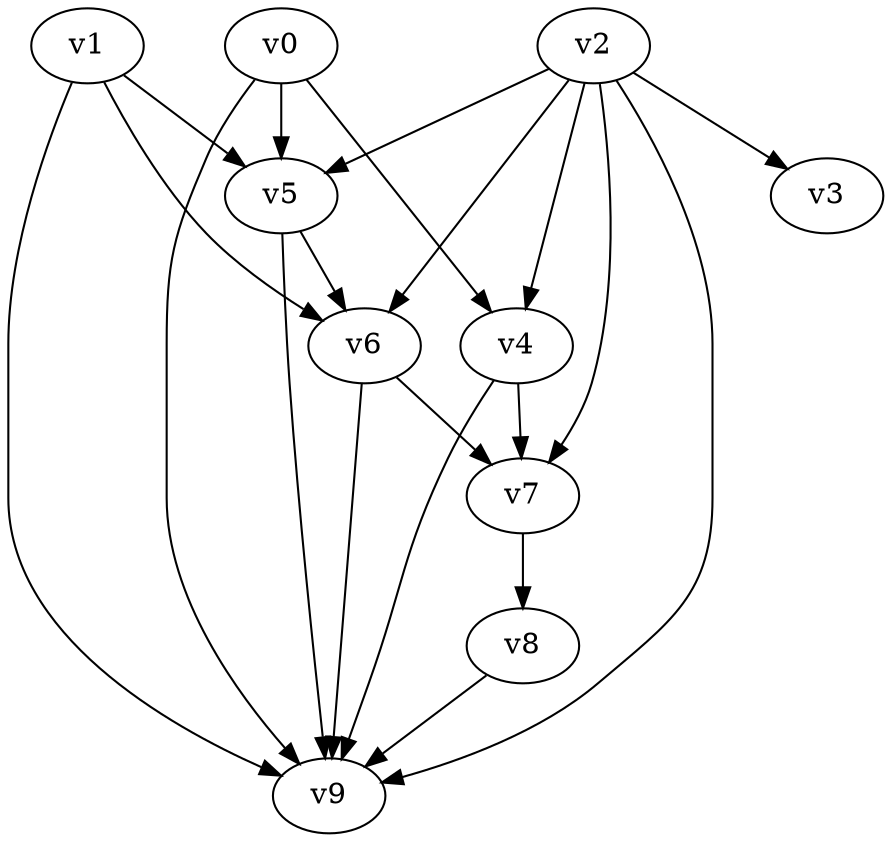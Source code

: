 digraph G {
dpi=300
	v6->v9
	v0->v5
	v5->v6
	v0->v4
	v2->v9
	v4->v9
	v1->v5
	v2->v4
	v4->v7
	v0->v9
	v1->v6
	v6->v7
	v7->v8
	v2->v6
	v1->v9
	v2->v5
	v8->v9
	v5->v9
	v2->v7
	v2->v3
}
